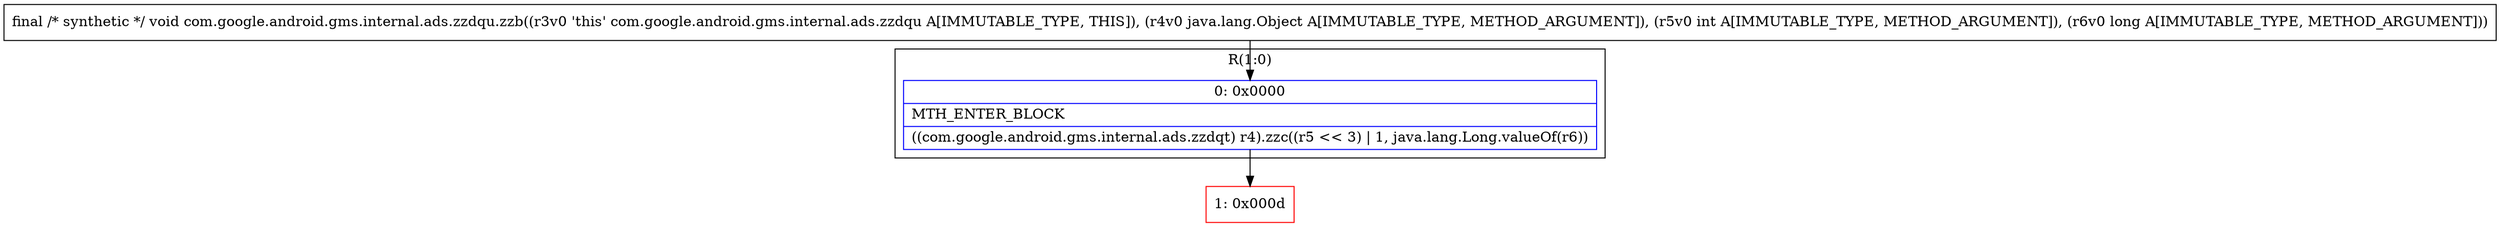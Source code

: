 digraph "CFG forcom.google.android.gms.internal.ads.zzdqu.zzb(Ljava\/lang\/Object;IJ)V" {
subgraph cluster_Region_1103731727 {
label = "R(1:0)";
node [shape=record,color=blue];
Node_0 [shape=record,label="{0\:\ 0x0000|MTH_ENTER_BLOCK\l|((com.google.android.gms.internal.ads.zzdqt) r4).zzc((r5 \<\< 3) \| 1, java.lang.Long.valueOf(r6))\l}"];
}
Node_1 [shape=record,color=red,label="{1\:\ 0x000d}"];
MethodNode[shape=record,label="{final \/* synthetic *\/ void com.google.android.gms.internal.ads.zzdqu.zzb((r3v0 'this' com.google.android.gms.internal.ads.zzdqu A[IMMUTABLE_TYPE, THIS]), (r4v0 java.lang.Object A[IMMUTABLE_TYPE, METHOD_ARGUMENT]), (r5v0 int A[IMMUTABLE_TYPE, METHOD_ARGUMENT]), (r6v0 long A[IMMUTABLE_TYPE, METHOD_ARGUMENT])) }"];
MethodNode -> Node_0;
Node_0 -> Node_1;
}

